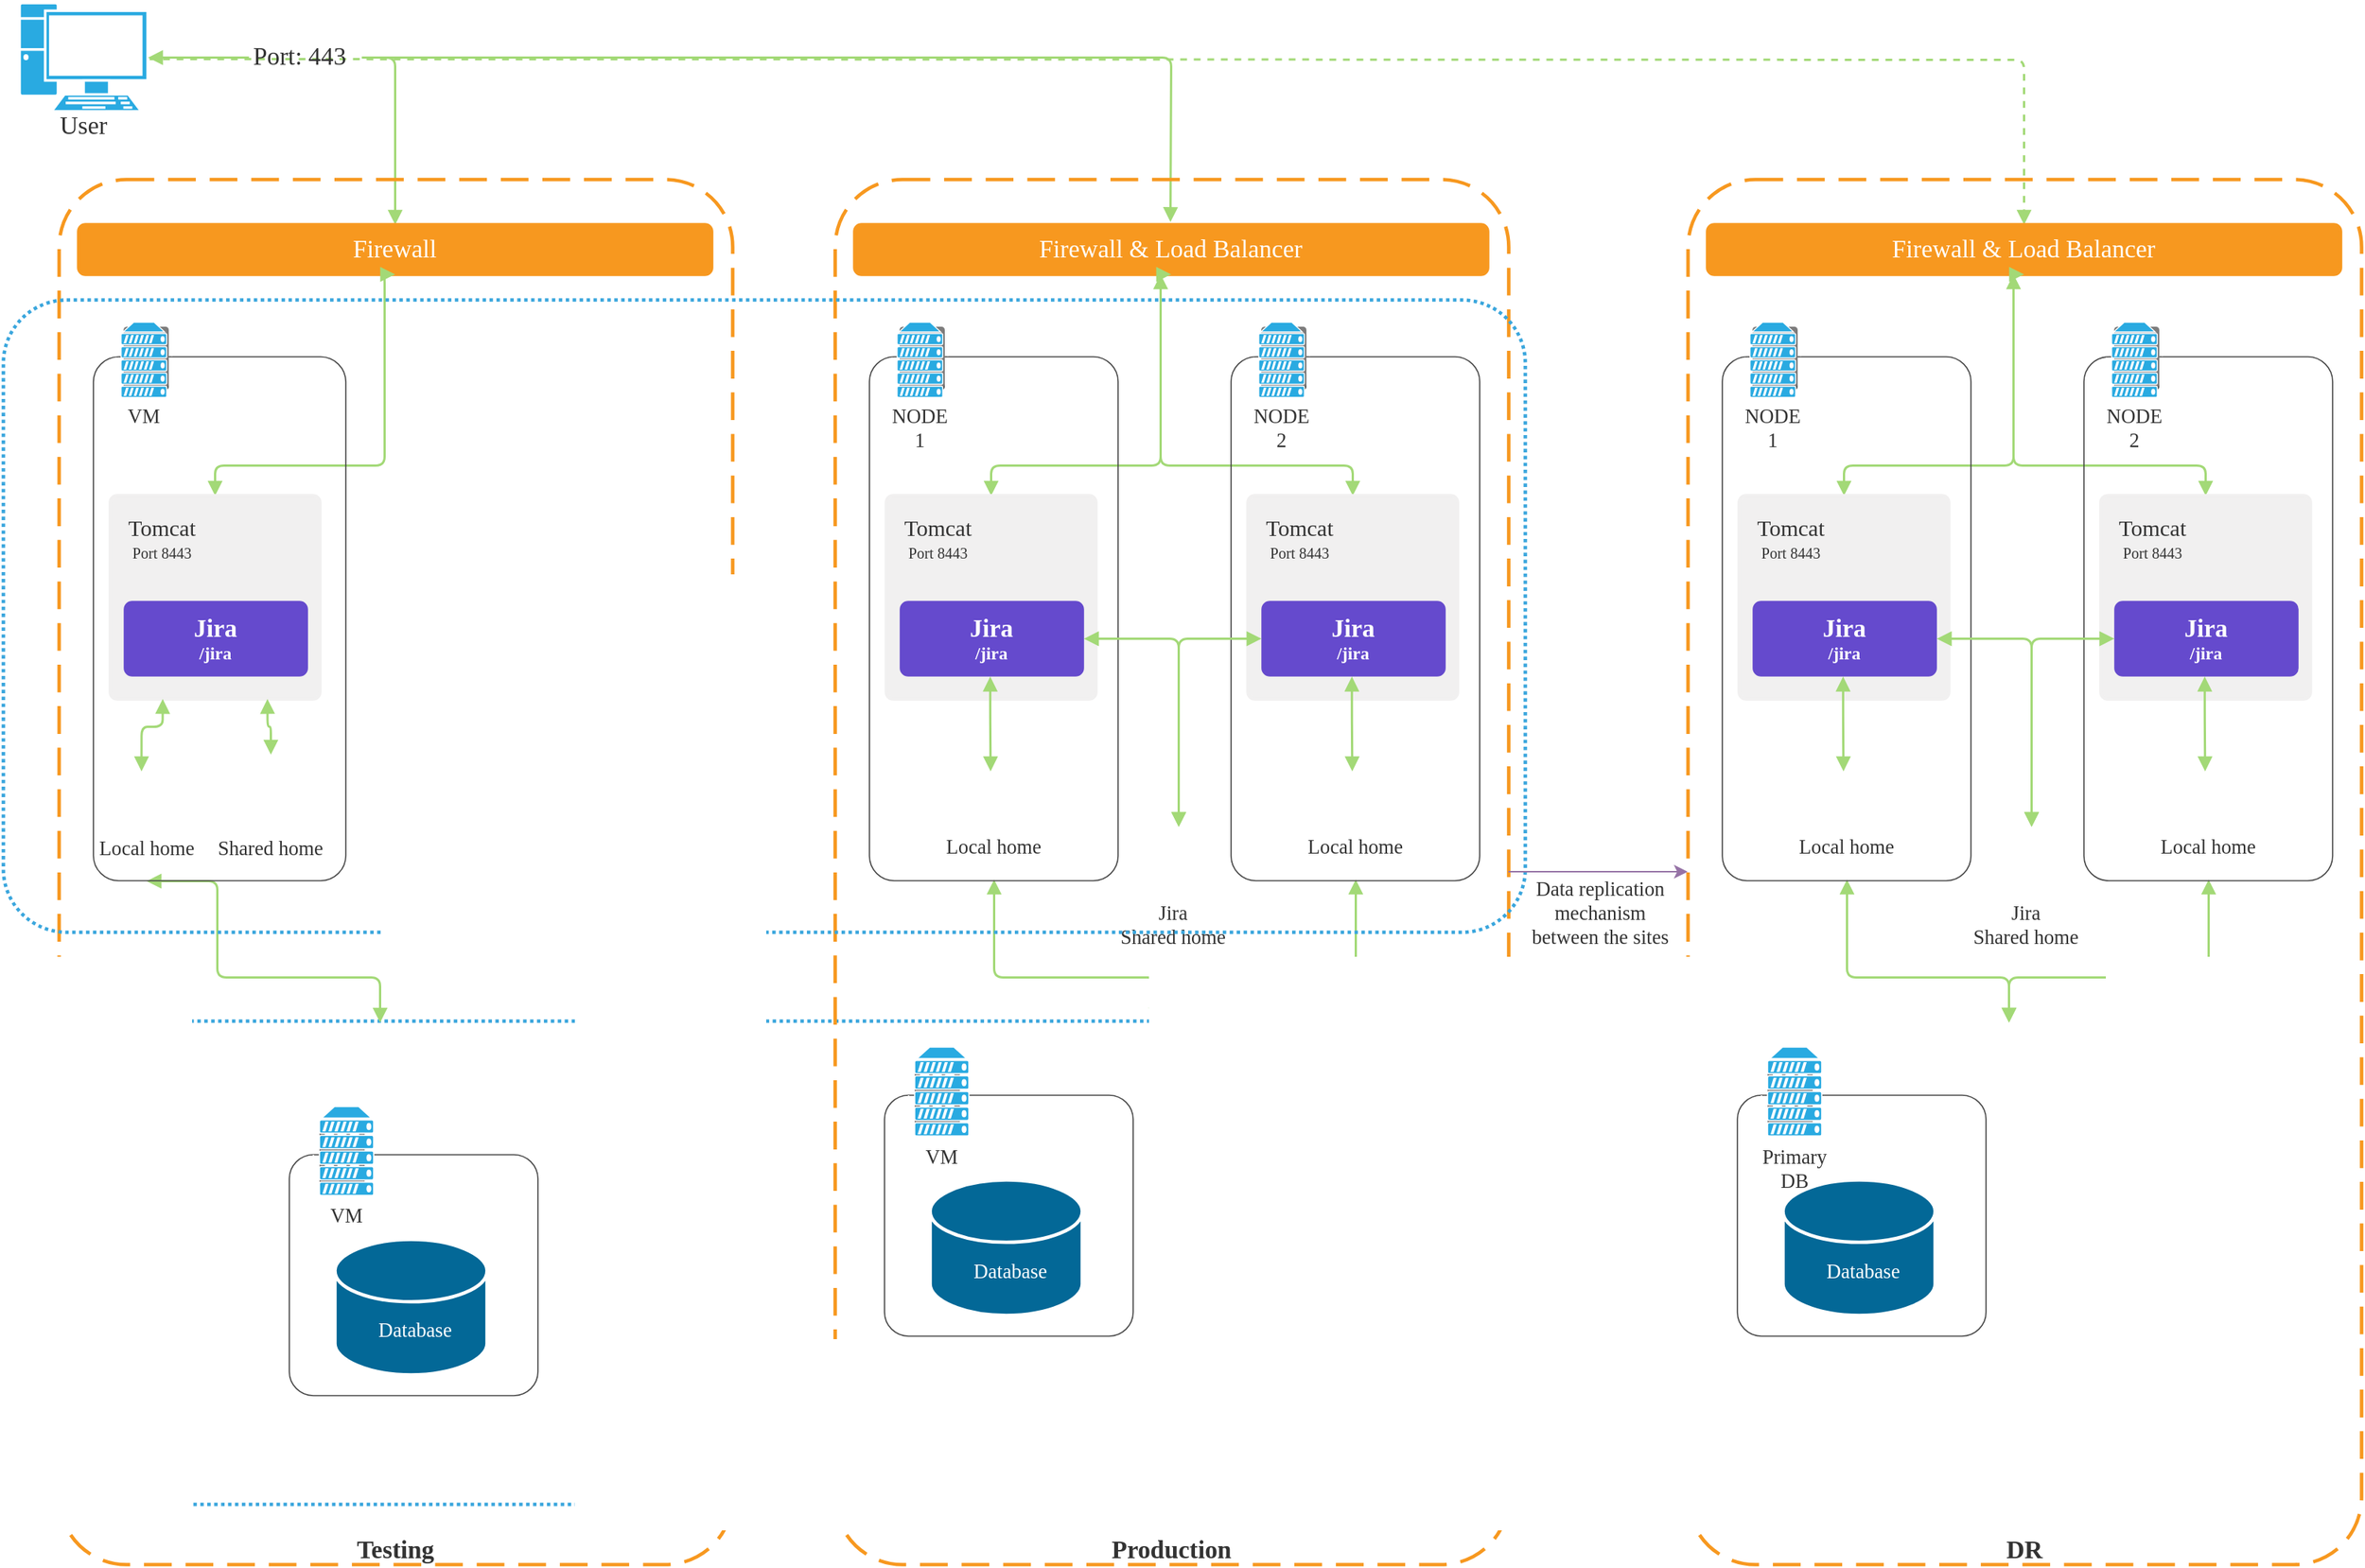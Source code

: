 <mxfile version="22.0.8" type="github">
  <diagram id="rO6JPWR7hEe7uDZ1MwuH" name="Page-1">
    <mxGraphModel dx="1839" dy="517" grid="1" gridSize="10" guides="1" tooltips="1" connect="1" arrows="1" fold="1" page="1" pageScale="1" pageWidth="850" pageHeight="1100" math="0" shadow="0">
      <root>
        <mxCell id="0" />
        <mxCell id="1" parent="0" />
        <UserObject label="" lucidchartObjectId="EUO-7o-d~xrS" id="mtwL6YXixOI6ePfbIfQ7-96">
          <mxCell style="html=1;jettySize=18;whiteSpace=wrap;fontSize=13;strokeColor=#a3d977;strokeOpacity=100;strokeWidth=1.5;rounded=1;arcSize=12;edgeStyle=orthogonalEdgeStyle;startArrow=none;startFill=0;endArrow=block;endFill=1;exitX=1;exitY=0.5;exitPerimeter=0;" parent="1" source="mtwL6YXixOI6ePfbIfQ7-99" target="mtwL6YXixOI6ePfbIfQ7-271" edge="1">
            <mxGeometry width="100" height="100" relative="1" as="geometry">
              <Array as="points" />
              <mxPoint x="252.5" y="170" as="targetPoint" />
            </mxGeometry>
          </mxCell>
        </UserObject>
        <UserObject label="" lucidchartObjectId="rSzzq~TW9.Jp" id="mtwL6YXixOI6ePfbIfQ7-98">
          <mxCell style="html=1;jettySize=18;whiteSpace=wrap;fontSize=13;strokeColor=#a3d977;strokeOpacity=100;strokeWidth=1.5;rounded=1;arcSize=12;edgeStyle=orthogonalEdgeStyle;startArrow=none;startFill=1;endArrow=block;endFill=1;exitX=1;exitY=0.5;exitPerimeter=0;entryX=0.475;entryY=-0.053;entryDx=0;entryDy=0;entryPerimeter=0;" parent="1" source="mtwL6YXixOI6ePfbIfQ7-99" edge="1">
            <mxGeometry width="100" height="100" relative="1" as="geometry">
              <Array as="points" />
              <mxPoint x="554.5" y="168.251" as="targetPoint" />
            </mxGeometry>
          </mxCell>
        </UserObject>
        <UserObject label="Testing" lucidchartObjectId="OixzgVcVcH0r" id="mtwL6YXixOI6ePfbIfQ7-214">
          <mxCell style="html=1;overflow=block;blockSpacing=1;whiteSpace=wrap;rounded=1;arcSize=10;dashed=1;dashPattern=8 4;verticalAlign=bottom;fontSize=16.7;fontFamily=Liberation Serif;fontColor=#333333;fontStyle=1;spacing=0;strokeColor=#F7981F;fillOpacity=0;fillColor=#000000;strokeWidth=2.3;container=0;pointerEvents=0;collapsible=0;recursiveResize=0;" parent="1" vertex="1">
            <mxGeometry x="-183" y="140" width="447" height="920" as="geometry" />
          </mxCell>
        </UserObject>
        <UserObject label="" lucidchartObjectId="XqAzImuv3b6O" id="mtwL6YXixOI6ePfbIfQ7-239">
          <mxCell style="html=1;overflow=block;blockSpacing=1;whiteSpace=wrap;rounded=1;arcSize=10;dashed=1;dashPattern=1 1;verticalAlign=bottom;fontSize=13;spacing=0;strokeColor=#3aa6dd;strokeOpacity=100;fillOpacity=0;fillColor=#000000;strokeWidth=2.3;container=0;pointerEvents=0;collapsible=0;recursiveResize=0;" parent="1" vertex="1">
            <mxGeometry x="-220" y="699" width="1010" height="321" as="geometry" />
          </mxCell>
        </UserObject>
        <UserObject label="Firewall" lucidchartObjectId="L0xzgu9_YL.-" id="mtwL6YXixOI6ePfbIfQ7-271">
          <mxCell style="html=1;overflow=block;blockSpacing=1;whiteSpace=wrap;fontSize=16.7;fontFamily=Liberation Serif;fontColor=#ffffff;spacing=3.8;strokeColor=#f7981f;strokeOpacity=100;fillOpacity=100;rounded=1;absoluteArcSize=1;arcSize=9;fillColor=#f7981f;strokeWidth=2.3;" parent="1" vertex="1">
            <mxGeometry x="-170" y="170" width="420" height="33" as="geometry" />
          </mxCell>
        </UserObject>
        <mxCell id="mtwL6YXixOI6ePfbIfQ7-278" style="edgeStyle=orthogonalEdgeStyle;rounded=1;orthogonalLoop=1;jettySize=auto;html=1;exitX=0.5;exitY=0;exitDx=0;exitDy=0;entryX=0.5;entryY=1;entryDx=0;entryDy=0;endArrow=block;fontSize=13;strokeColor=#a3d977;strokeWidth=1.5;arcSize=12;startArrow=block;startFill=1;endFill=1;" parent="1" source="mtwL6YXixOI6ePfbIfQ7-222" target="mtwL6YXixOI6ePfbIfQ7-271" edge="1">
          <mxGeometry relative="1" as="geometry">
            <Array as="points">
              <mxPoint x="-79" y="330" />
              <mxPoint x="33" y="330" />
            </Array>
          </mxGeometry>
        </mxCell>
        <UserObject label="" lucidchartObjectId="rSzzq~TW9.Jp" id="mtwL6YXixOI6ePfbIfQ7-282">
          <mxCell style="html=1;jettySize=18;whiteSpace=wrap;fontSize=13;strokeColor=#a3d977;strokeOpacity=100;strokeWidth=1.5;rounded=1;arcSize=12;edgeStyle=orthogonalEdgeStyle;startArrow=none;startFill=1;endArrow=block;endFill=1;dashed=1;entryX=0.5;entryY=0;entryDx=0;entryDy=0;" parent="1" target="Ro4LttNKhpuhT89UJrmU-135" edge="1">
            <mxGeometry width="100" height="100" relative="1" as="geometry">
              <Array as="points" />
              <mxPoint x="-132" y="60" as="sourcePoint" />
              <mxPoint x="1932.462" y="168.5" as="targetPoint" />
            </mxGeometry>
          </mxCell>
        </UserObject>
        <mxCell id="mtwL6YXixOI6ePfbIfQ7-276" style="edgeStyle=orthogonalEdgeStyle;rounded=1;orthogonalLoop=1;jettySize=auto;html=1;exitX=0.5;exitY=1;exitDx=0;exitDy=0;endArrow=block;fontSize=13;strokeColor=#a3d977;strokeWidth=1.5;arcSize=12;startArrow=block;startFill=1;endFill=1;" parent="1" source="mtwL6YXixOI6ePfbIfQ7-221" edge="1">
          <mxGeometry relative="1" as="geometry">
            <mxPoint x="30" y="700" as="targetPoint" />
            <Array as="points">
              <mxPoint x="-78" y="670" />
              <mxPoint x="30" y="670" />
            </Array>
          </mxGeometry>
        </mxCell>
        <mxCell id="mtwL6YXixOI6ePfbIfQ7-215" value="" style="rounded=1;arcSize=10;dashed=0;verticalAlign=bottom;whiteSpace=wrap;fontSize=13;spacing=0;strokeColor=#474747;fillOpacity=0;fillColor=#000000;strokeWidth=0.8;container=1;pointerEvents=0;collapsible=0;recursiveResize=0;html=1;" parent="1" vertex="1">
          <mxGeometry x="-160" y="258" width="167.5" height="348" as="geometry" />
        </mxCell>
        <mxCell id="mtwL6YXixOI6ePfbIfQ7-216" value="" style="shape=mxgraph.aws3.corporate_data_center;fillColor=#7D7C7C;" parent="mtwL6YXixOI6ePfbIfQ7-215" vertex="1">
          <mxGeometry x="20" y="-20" width="30" height="42" as="geometry" />
        </mxCell>
        <UserObject label="" lucidchartObjectId="tmxzoiRt5Crb" id="mtwL6YXixOI6ePfbIfQ7-220">
          <mxCell style="html=1;overflow=block;blockSpacing=1;whiteSpace=wrap;shape=image;fontSize=13;spacing=0;strokeColor=none;strokeOpacity=100;strokeWidth=0;image=https://images.lucid.app/images/ddefb70f-c06b-4245-9539-5ff591e5f857/content;imageAspect=0;" parent="mtwL6YXixOI6ePfbIfQ7-215" vertex="1">
            <mxGeometry x="6.5" y="264" width="54" height="54" as="geometry" />
          </mxCell>
        </UserObject>
        <UserObject label="Local home" lucidchartObjectId=".mxzsPhPsSYh" id="mtwL6YXixOI6ePfbIfQ7-221">
          <mxCell style="html=1;overflow=block;blockSpacing=1;whiteSpace=wrap;fontSize=13.3;fontFamily=Liberation Serif;fontColor=#333333;spacing=3.8;strokeOpacity=0;fillOpacity=0;rounded=1;absoluteArcSize=1;arcSize=9;fillColor=#ffffff;strokeWidth=2.3;" parent="mtwL6YXixOI6ePfbIfQ7-215" vertex="1">
            <mxGeometry x="-18.5" y="303" width="107" height="45" as="geometry" />
          </mxCell>
        </UserObject>
        <UserObject label="" lucidchartObjectId="LWxzXaysUABI" id="mtwL6YXixOI6ePfbIfQ7-235">
          <mxCell style="html=1;overflow=block;blockSpacing=1;whiteSpace=wrap;shape=image;fontSize=13;spacing=0;strokeColor=none;strokeOpacity=100;strokeWidth=0;image=https://images.lucid.app/images/ddefb70f-c06b-4245-9539-5ff591e5f857/content;imageAspect=0;" parent="mtwL6YXixOI6ePfbIfQ7-215" vertex="1">
            <mxGeometry x="90.5" y="264" width="54" height="54" as="geometry" />
          </mxCell>
        </UserObject>
        <UserObject label="Shared home" lucidchartObjectId="LWxzEOdDIE~z" id="mtwL6YXixOI6ePfbIfQ7-236">
          <mxCell style="html=1;overflow=block;blockSpacing=1;whiteSpace=wrap;fontSize=13.3;fontFamily=Liberation Serif;fontColor=#333333;spacing=3.8;strokeOpacity=0;fillOpacity=0;rounded=1;absoluteArcSize=1;arcSize=9;fillColor=#ffffff;strokeWidth=2.3;" parent="mtwL6YXixOI6ePfbIfQ7-215" vertex="1">
            <mxGeometry x="64" y="303" width="107" height="45" as="geometry" />
          </mxCell>
        </UserObject>
        <UserObject label="VM" lucidchartObjectId="cVvz02kIeBLM" id="mtwL6YXixOI6ePfbIfQ7-219">
          <mxCell style="html=1;overflow=block;blockSpacing=1;whiteSpace=wrap;shape=mxgraph.networks.virtual_server;fillColor=#29AAE1;strokeColor=#ffffff;labelPosition=center;verticalLabelPosition=bottom;align=center;verticalAlign=top;fontSize=13.3;fontFamily=Liberation Serif;fontColor=#333333;spacing=0;strokeOpacity=100;rounded=1;absoluteArcSize=1;arcSize=9;strokeWidth=2.3;" parent="1" vertex="1">
            <mxGeometry x="-145" y="230" width="37" height="60" as="geometry" />
          </mxCell>
        </UserObject>
        <UserObject label="" lucidchartObjectId="9txz49m~gERj" id="mtwL6YXixOI6ePfbIfQ7-222">
          <mxCell style="html=1;overflow=block;blockSpacing=1;whiteSpace=wrap;fontSize=13;spacing=3.8;strokeColor=#f1f0f0;strokeOpacity=100;fillOpacity=100;rounded=1;absoluteArcSize=1;arcSize=9;fillColor=#f1f0f0;strokeWidth=2.3;" parent="1" vertex="1">
            <mxGeometry x="-149" y="350" width="139" height="135" as="geometry" />
          </mxCell>
        </UserObject>
        <UserObject label="&lt;div style=&quot;display: flex ; justify-content: center ; text-align: center ; align-items: baseline ; font-size: 0 ; line-height: 1.25 ; margin-top: -2px&quot;&gt;&lt;span&gt;&lt;span style=&quot;font-size: 16.7px ; color: #ffffff ; font-weight: bold ; font-family: &amp;#34;liberation&amp;#34; serif&quot;&gt;Jira&lt;br&gt;&lt;/span&gt;&lt;span style=&quot;font-size: 11.7px ; color: #ffffff ; font-weight: bold ; font-family: &amp;#34;liberation&amp;#34; serif&quot;&gt;/jira&lt;/span&gt;&lt;/span&gt;&lt;/div&gt;" lucidchartObjectId="Texz-i~hvWhb" id="mtwL6YXixOI6ePfbIfQ7-223">
          <mxCell style="html=1;overflow=block;blockSpacing=1;whiteSpace=wrap;fontSize=13;fontFamily=Liberation Serif;spacing=9;strokeColor=#654acd;strokeOpacity=100;fillOpacity=100;rounded=1;absoluteArcSize=1;arcSize=9;fillColor=#654acd;strokeWidth=2.3;" parent="1" vertex="1">
            <mxGeometry x="-139" y="421" width="120" height="48" as="geometry" />
          </mxCell>
        </UserObject>
        <UserObject label="&lt;div style=&quot;display: flex; justify-content: center; text-align: center; align-items: baseline; font-size: 0; line-height: 1.25;margin-top: -2px;&quot;&gt;&lt;span&gt;&lt;span style=&quot;font-size:15px;color:#333333;font-family: Liberation Serif;&quot;&gt;Tomcat&lt;/span&gt;&lt;span style=&quot;font-size:16.7px;color:#333333;font-family: Liberation Serif;&quot;&gt;&#xa;&lt;/span&gt;&lt;span style=&quot;font-size:10px;color:#333333;font-family: Liberation Serif;&quot;&gt;Port 8443&lt;/span&gt;&lt;/span&gt;&lt;/div&gt;" lucidchartObjectId="sAxzz0o~UChF" id="mtwL6YXixOI6ePfbIfQ7-224">
          <mxCell style="html=1;overflow=block;blockSpacing=1;whiteSpace=wrap;fontSize=13;fontFamily=Liberation Serif;spacing=3.8;strokeOpacity=0;fillOpacity=0;rounded=1;absoluteArcSize=1;arcSize=9;fillColor=#ffffff;strokeWidth=2.3;" parent="1" vertex="1">
            <mxGeometry x="-145" y="355" width="61" height="48" as="geometry" />
          </mxCell>
        </UserObject>
        <UserObject label="" lucidchartObjectId="0Qxzc1S1IXkb" id="mtwL6YXixOI6ePfbIfQ7-225">
          <mxCell style="html=1;jettySize=18;whiteSpace=wrap;fontSize=13;strokeColor=#a3d977;strokeOpacity=100;strokeWidth=1.5;rounded=1;arcSize=12;edgeStyle=orthogonalEdgeStyle;startArrow=block;startFill=1;endArrow=block;endFill=1;exitX=0.25;exitY=1;entryX=0.466;entryY=0.205;entryPerimeter=0;exitDx=0;exitDy=0;" parent="1" source="mtwL6YXixOI6ePfbIfQ7-222" target="mtwL6YXixOI6ePfbIfQ7-220" edge="1">
            <mxGeometry width="100" height="100" relative="1" as="geometry">
              <Array as="points" />
            </mxGeometry>
          </mxCell>
        </UserObject>
        <UserObject label="" lucidchartObjectId="TXxzntWAl3hC" id="mtwL6YXixOI6ePfbIfQ7-233">
          <mxCell style="html=1;jettySize=18;whiteSpace=wrap;fontSize=13;strokeColor=#a3d977;strokeOpacity=100;strokeWidth=1.5;rounded=1;arcSize=12;edgeStyle=orthogonalEdgeStyle;startArrow=block;startFill=1;endArrow=block;endFill=1;exitX=0.75;exitY=1;entryX=0.5;entryY=0;entryDx=0;entryDy=0;exitDx=0;exitDy=0;" parent="1" source="mtwL6YXixOI6ePfbIfQ7-222" target="mtwL6YXixOI6ePfbIfQ7-235" edge="1">
            <mxGeometry width="100" height="100" relative="1" as="geometry">
              <Array as="points" />
              <mxPoint x="42" y="627.07" as="targetPoint" />
            </mxGeometry>
          </mxCell>
        </UserObject>
        <mxCell id="mtwL6YXixOI6ePfbIfQ7-240" value="" style="rounded=1;arcSize=10;dashed=0;verticalAlign=bottom;whiteSpace=wrap;fontSize=13;spacing=0;strokeColor=#474747;fillOpacity=0;fillColor=#000000;strokeWidth=0.8;container=1;pointerEvents=0;collapsible=0;recursiveResize=0;html=1;" parent="1" vertex="1">
          <mxGeometry x="-30" y="788" width="165" height="160" as="geometry" />
        </mxCell>
        <mxCell id="mtwL6YXixOI6ePfbIfQ7-241" value="" style="shape=mxgraph.aws3.corporate_data_center;fillColor=#7D7C7C;" parent="mtwL6YXixOI6ePfbIfQ7-240" vertex="1">
          <mxGeometry x="20" y="-20" width="30" height="42" as="geometry" />
        </mxCell>
        <UserObject label="VM" lucidchartObjectId="sJxzo7Mjzv_8" id="mtwL6YXixOI6ePfbIfQ7-244">
          <mxCell style="html=1;overflow=block;blockSpacing=1;whiteSpace=wrap;shape=mxgraph.networks.virtual_server;fillColor=#29AAE1;strokeColor=#ffffff;labelPosition=center;verticalLabelPosition=bottom;align=center;verticalAlign=top;fontSize=13.3;fontFamily=Liberation Serif;fontColor=#333333;spacing=0;strokeOpacity=100;rounded=1;absoluteArcSize=1;arcSize=9;strokeWidth=2.3;" parent="1" vertex="1">
            <mxGeometry x="-14" y="750" width="44" height="71" as="geometry" />
          </mxCell>
        </UserObject>
        <mxCell id="mtwL6YXixOI6ePfbIfQ7-245" value="" style="group;dropTarget=0;pointerEvents=0;" parent="1" vertex="1">
          <mxGeometry x="-27" y="844" width="161" height="90" as="geometry" />
        </mxCell>
        <UserObject label="" lucidchartObjectId="GKxz8MO3L.nO" id="mtwL6YXixOI6ePfbIfQ7-246">
          <mxCell style="html=1;overflow=block;blockSpacing=1;whiteSpace=wrap;shape=mxgraph.cisco.storage.relational_database;verticalLabelPosition=bottom;verticalAlign=top;fillColor=#036897;strokeColor=#ffffff;fontSize=13;spacing=0;strokeOpacity=100;rounded=1;absoluteArcSize=1;arcSize=9;strokeWidth=2.3;" parent="mtwL6YXixOI6ePfbIfQ7-245" vertex="1">
            <mxGeometry x="27" width="101" height="90" as="geometry" />
          </mxCell>
        </UserObject>
        <UserObject label="Database" lucidchartObjectId="KMxzaRcfJDbH" id="mtwL6YXixOI6ePfbIfQ7-247">
          <mxCell style="html=1;overflow=block;blockSpacing=1;whiteSpace=wrap;fontSize=13.3;fontFamily=Liberation Serif;fontColor=#ffffff;spacing=3.8;strokeOpacity=0;fillOpacity=0;rounded=1;absoluteArcSize=1;arcSize=9;fillColor=#ffffff;strokeWidth=2.3;" parent="mtwL6YXixOI6ePfbIfQ7-245" vertex="1">
            <mxGeometry y="42" width="161" height="36" as="geometry" />
          </mxCell>
        </UserObject>
        <UserObject label="Production" lucidchartObjectId="OixzgVcVcH0r" id="Ro4LttNKhpuhT89UJrmU-88">
          <mxCell style="html=1;overflow=block;blockSpacing=1;whiteSpace=wrap;rounded=1;arcSize=10;dashed=1;dashPattern=8 4;verticalAlign=bottom;fontSize=16.7;fontFamily=Liberation Serif;fontColor=#333333;fontStyle=1;spacing=0;strokeColor=#F7981F;fillOpacity=0;fillColor=#000000;strokeWidth=2.3;container=0;pointerEvents=0;collapsible=0;recursiveResize=0;" parent="1" vertex="1">
            <mxGeometry x="332" y="140" width="447" height="920" as="geometry" />
          </mxCell>
        </UserObject>
        <UserObject label="Firewall &amp;amp; Load Balancer" lucidchartObjectId="L0xzgu9_YL.-" id="Ro4LttNKhpuhT89UJrmU-90">
          <mxCell style="html=1;overflow=block;blockSpacing=1;whiteSpace=wrap;fontSize=16.7;fontFamily=Liberation Serif;fontColor=#ffffff;spacing=3.8;strokeColor=#f7981f;strokeOpacity=100;fillOpacity=100;rounded=1;absoluteArcSize=1;arcSize=9;fillColor=#f7981f;strokeWidth=2.3;" parent="1" vertex="1">
            <mxGeometry x="345" y="170" width="420" height="33" as="geometry" />
          </mxCell>
        </UserObject>
        <mxCell id="Ro4LttNKhpuhT89UJrmU-91" style="edgeStyle=orthogonalEdgeStyle;rounded=1;orthogonalLoop=1;jettySize=auto;html=1;exitX=0.5;exitY=1;exitDx=0;exitDy=0;endArrow=block;fontSize=13;strokeColor=#a3d977;strokeWidth=1.5;arcSize=12;startArrow=block;startFill=1;endFill=1;" parent="1" source="Ro4LttNKhpuhT89UJrmU-108" edge="1">
          <mxGeometry relative="1" as="geometry">
            <mxPoint x="545" y="700" as="targetPoint" />
            <Array as="points">
              <mxPoint x="677" y="670" />
              <mxPoint x="545" y="670" />
            </Array>
          </mxGeometry>
        </mxCell>
        <mxCell id="Ro4LttNKhpuhT89UJrmU-92" style="edgeStyle=orthogonalEdgeStyle;rounded=1;orthogonalLoop=1;jettySize=auto;html=1;exitX=0.5;exitY=0;exitDx=0;exitDy=0;entryX=0.5;entryY=1;entryDx=0;entryDy=0;endArrow=block;fontSize=13;strokeColor=#a3d977;strokeWidth=1.5;arcSize=12;startArrow=block;startFill=1;endFill=1;" parent="1" source="Ro4LttNKhpuhT89UJrmU-102" target="Ro4LttNKhpuhT89UJrmU-90" edge="1">
          <mxGeometry relative="1" as="geometry">
            <Array as="points">
              <mxPoint x="436" y="330" />
              <mxPoint x="548" y="330" />
            </Array>
          </mxGeometry>
        </mxCell>
        <mxCell id="Ro4LttNKhpuhT89UJrmU-93" style="edgeStyle=orthogonalEdgeStyle;rounded=1;orthogonalLoop=1;jettySize=auto;html=1;exitX=0.5;exitY=0;exitDx=0;exitDy=0;endArrow=block;fontSize=13;strokeColor=#a3d977;strokeWidth=1.5;arcSize=12;startArrow=block;startFill=1;endFill=1;" parent="1" source="Ro4LttNKhpuhT89UJrmU-109" target="Ro4LttNKhpuhT89UJrmU-90" edge="1">
          <mxGeometry relative="1" as="geometry">
            <mxPoint x="545" y="200" as="targetPoint" />
            <Array as="points">
              <mxPoint x="675" y="330" />
              <mxPoint x="548" y="330" />
            </Array>
          </mxGeometry>
        </mxCell>
        <mxCell id="Ro4LttNKhpuhT89UJrmU-94" style="edgeStyle=orthogonalEdgeStyle;rounded=1;orthogonalLoop=1;jettySize=auto;html=1;exitX=0.5;exitY=1;exitDx=0;exitDy=0;endArrow=block;fontSize=13;strokeColor=#a3d977;strokeWidth=1.5;arcSize=12;startArrow=block;startFill=1;endFill=1;" parent="1" source="Ro4LttNKhpuhT89UJrmU-101" edge="1">
          <mxGeometry relative="1" as="geometry">
            <mxPoint x="545" y="700" as="targetPoint" />
            <Array as="points">
              <mxPoint x="437" y="670" />
              <mxPoint x="545" y="670" />
            </Array>
          </mxGeometry>
        </mxCell>
        <mxCell id="Ro4LttNKhpuhT89UJrmU-95" value="" style="rounded=1;arcSize=10;dashed=0;verticalAlign=bottom;whiteSpace=wrap;fontSize=13;spacing=0;strokeColor=#474747;fillOpacity=0;fillColor=#000000;strokeWidth=0.8;container=1;pointerEvents=0;collapsible=0;recursiveResize=0;html=1;" parent="1" vertex="1">
          <mxGeometry x="355" y="258" width="165" height="348" as="geometry" />
        </mxCell>
        <mxCell id="Ro4LttNKhpuhT89UJrmU-96" value="" style="shape=mxgraph.aws3.corporate_data_center;fillColor=#7D7C7C;" parent="Ro4LttNKhpuhT89UJrmU-95" vertex="1">
          <mxGeometry x="20" y="-20" width="30" height="42" as="geometry" />
        </mxCell>
        <mxCell id="Ro4LttNKhpuhT89UJrmU-97" value="" style="rounded=1;arcSize=10;dashed=0;verticalAlign=bottom;whiteSpace=wrap;fontSize=13;spacing=0;strokeColor=#474747;fillOpacity=0;fillColor=#000000;strokeWidth=0.8;container=1;pointerEvents=0;collapsible=0;recursiveResize=0;html=1;" parent="1" vertex="1">
          <mxGeometry x="595" y="258" width="165" height="348" as="geometry" />
        </mxCell>
        <mxCell id="Ro4LttNKhpuhT89UJrmU-98" value="" style="shape=mxgraph.aws3.corporate_data_center;fillColor=#7D7C7C;" parent="Ro4LttNKhpuhT89UJrmU-97" vertex="1">
          <mxGeometry x="20" y="-20" width="30" height="42" as="geometry" />
        </mxCell>
        <UserObject label="NODE 1" lucidchartObjectId="cVvz02kIeBLM" id="Ro4LttNKhpuhT89UJrmU-99">
          <mxCell style="html=1;overflow=block;blockSpacing=1;whiteSpace=wrap;shape=mxgraph.networks.virtual_server;fillColor=#29AAE1;strokeColor=#ffffff;labelPosition=center;verticalLabelPosition=bottom;align=center;verticalAlign=top;fontSize=13.3;fontFamily=Liberation Serif;fontColor=#333333;spacing=0;strokeOpacity=100;rounded=1;absoluteArcSize=1;arcSize=9;strokeWidth=2.3;" parent="1" vertex="1">
            <mxGeometry x="370" y="230" width="37" height="60" as="geometry" />
          </mxCell>
        </UserObject>
        <UserObject label="" lucidchartObjectId="tmxzoiRt5Crb" id="Ro4LttNKhpuhT89UJrmU-100">
          <mxCell style="html=1;overflow=block;blockSpacing=1;whiteSpace=wrap;shape=image;fontSize=13;spacing=0;strokeColor=none;strokeOpacity=100;strokeWidth=0;image=https://images.lucid.app/images/ddefb70f-c06b-4245-9539-5ff591e5f857/content;imageAspect=0;" parent="1" vertex="1">
            <mxGeometry x="410" y="522" width="54" height="54" as="geometry" />
          </mxCell>
        </UserObject>
        <UserObject label="Local home" lucidchartObjectId=".mxzsPhPsSYh" id="Ro4LttNKhpuhT89UJrmU-101">
          <mxCell style="html=1;overflow=block;blockSpacing=1;whiteSpace=wrap;fontSize=13.3;fontFamily=Liberation Serif;fontColor=#333333;spacing=3.8;strokeOpacity=0;fillOpacity=0;rounded=1;absoluteArcSize=1;arcSize=9;fillColor=#ffffff;strokeWidth=2.3;" parent="1" vertex="1">
            <mxGeometry x="384" y="560" width="107" height="45" as="geometry" />
          </mxCell>
        </UserObject>
        <UserObject label="" lucidchartObjectId="9txz49m~gERj" id="Ro4LttNKhpuhT89UJrmU-102">
          <mxCell style="html=1;overflow=block;blockSpacing=1;whiteSpace=wrap;fontSize=13;spacing=3.8;strokeColor=#f1f0f0;strokeOpacity=100;fillOpacity=100;rounded=1;absoluteArcSize=1;arcSize=9;fillColor=#f1f0f0;strokeWidth=2.3;" parent="1" vertex="1">
            <mxGeometry x="366" y="350" width="139" height="135" as="geometry" />
          </mxCell>
        </UserObject>
        <UserObject label="&lt;div style=&quot;display: flex ; justify-content: center ; text-align: center ; align-items: baseline ; font-size: 0 ; line-height: 1.25 ; margin-top: -2px&quot;&gt;&lt;span&gt;&lt;span style=&quot;font-size: 16.7px ; color: #ffffff ; font-weight: bold ; font-family: &amp;#34;liberation&amp;#34; serif&quot;&gt;Jira&lt;br&gt;&lt;/span&gt;&lt;span style=&quot;font-size: 11.7px ; color: #ffffff ; font-weight: bold ; font-family: &amp;#34;liberation&amp;#34; serif&quot;&gt;/jira&lt;/span&gt;&lt;/span&gt;&lt;/div&gt;" lucidchartObjectId="Texz-i~hvWhb" id="Ro4LttNKhpuhT89UJrmU-103">
          <mxCell style="html=1;overflow=block;blockSpacing=1;whiteSpace=wrap;fontSize=13;fontFamily=Liberation Serif;spacing=9;strokeColor=#654acd;strokeOpacity=100;fillOpacity=100;rounded=1;absoluteArcSize=1;arcSize=9;fillColor=#654acd;strokeWidth=2.3;" parent="1" vertex="1">
            <mxGeometry x="376" y="421" width="120" height="48" as="geometry" />
          </mxCell>
        </UserObject>
        <UserObject label="&lt;div style=&quot;display: flex; justify-content: center; text-align: center; align-items: baseline; font-size: 0; line-height: 1.25;margin-top: -2px;&quot;&gt;&lt;span&gt;&lt;span style=&quot;font-size:15px;color:#333333;font-family: Liberation Serif;&quot;&gt;Tomcat&lt;/span&gt;&lt;span style=&quot;font-size:16.7px;color:#333333;font-family: Liberation Serif;&quot;&gt;&#xa;&lt;/span&gt;&lt;span style=&quot;font-size:10px;color:#333333;font-family: Liberation Serif;&quot;&gt;Port 8443&lt;/span&gt;&lt;/span&gt;&lt;/div&gt;" lucidchartObjectId="sAxzz0o~UChF" id="Ro4LttNKhpuhT89UJrmU-104">
          <mxCell style="html=1;overflow=block;blockSpacing=1;whiteSpace=wrap;fontSize=13;fontFamily=Liberation Serif;spacing=3.8;strokeOpacity=0;fillOpacity=0;rounded=1;absoluteArcSize=1;arcSize=9;fillColor=#ffffff;strokeWidth=2.3;" parent="1" vertex="1">
            <mxGeometry x="370" y="355" width="61" height="48" as="geometry" />
          </mxCell>
        </UserObject>
        <UserObject label="" lucidchartObjectId="0Qxzc1S1IXkb" id="Ro4LttNKhpuhT89UJrmU-105">
          <mxCell style="html=1;jettySize=18;whiteSpace=wrap;fontSize=13;strokeColor=#a3d977;strokeOpacity=100;strokeWidth=1.5;rounded=1;arcSize=12;edgeStyle=orthogonalEdgeStyle;startArrow=block;startFill=1;endArrow=block;endFill=1;exitX=0.491;exitY=1.024;exitPerimeter=0;entryX=0.466;entryY=0.205;entryPerimeter=0;" parent="1" source="Ro4LttNKhpuhT89UJrmU-103" target="Ro4LttNKhpuhT89UJrmU-100" edge="1">
            <mxGeometry width="100" height="100" relative="1" as="geometry">
              <Array as="points" />
            </mxGeometry>
          </mxCell>
        </UserObject>
        <UserObject label="NODE 2" lucidchartObjectId="KSxz69lXQToi" id="Ro4LttNKhpuhT89UJrmU-106">
          <mxCell style="html=1;overflow=block;blockSpacing=1;whiteSpace=wrap;shape=mxgraph.networks.virtual_server;fillColor=#29AAE1;strokeColor=#ffffff;labelPosition=center;verticalLabelPosition=bottom;align=center;verticalAlign=top;fontSize=13.3;fontFamily=Liberation Serif;fontColor=#333333;spacing=0;strokeOpacity=100;rounded=1;absoluteArcSize=1;arcSize=9;strokeWidth=2.3;" parent="1" vertex="1">
            <mxGeometry x="610" y="230" width="37" height="60" as="geometry" />
          </mxCell>
        </UserObject>
        <UserObject label="" lucidchartObjectId="KSxzhizs-sJg" id="Ro4LttNKhpuhT89UJrmU-107">
          <mxCell style="html=1;overflow=block;blockSpacing=1;whiteSpace=wrap;shape=image;fontSize=13;spacing=0;strokeColor=none;strokeOpacity=100;strokeWidth=0;image=https://images.lucid.app/images/ddefb70f-c06b-4245-9539-5ff591e5f857/content;imageAspect=0;" parent="1" vertex="1">
            <mxGeometry x="650" y="522" width="54" height="54" as="geometry" />
          </mxCell>
        </UserObject>
        <UserObject label="Local home" lucidchartObjectId="KSxzh6gwqMxw" id="Ro4LttNKhpuhT89UJrmU-108">
          <mxCell style="html=1;overflow=block;blockSpacing=1;whiteSpace=wrap;fontSize=13.3;fontFamily=Liberation Serif;fontColor=#333333;spacing=3.8;strokeOpacity=0;fillOpacity=0;rounded=1;absoluteArcSize=1;arcSize=9;fillColor=#ffffff;strokeWidth=2.3;" parent="1" vertex="1">
            <mxGeometry x="624" y="560" width="107" height="45" as="geometry" />
          </mxCell>
        </UserObject>
        <UserObject label="" lucidchartObjectId="KSxzZg-ApF0p" id="Ro4LttNKhpuhT89UJrmU-109">
          <mxCell style="html=1;overflow=block;blockSpacing=1;whiteSpace=wrap;fontSize=13;spacing=3.8;strokeColor=#f1f0f0;strokeOpacity=100;fillOpacity=100;rounded=1;absoluteArcSize=1;arcSize=9;fillColor=#f1f0f0;strokeWidth=2.3;" parent="1" vertex="1">
            <mxGeometry x="606" y="350" width="139" height="135" as="geometry" />
          </mxCell>
        </UserObject>
        <UserObject label="&lt;div style=&quot;display: flex ; justify-content: center ; text-align: center ; align-items: baseline ; font-size: 0 ; line-height: 1.25 ; margin-top: -2px&quot;&gt;&lt;span&gt;&lt;span style=&quot;font-size: 16.7px ; color: #ffffff ; font-weight: bold ; font-family: &amp;#34;liberation&amp;#34; serif&quot;&gt;Jira&lt;br&gt;&lt;/span&gt;&lt;span style=&quot;font-size: 11.7px ; color: #ffffff ; font-weight: bold ; font-family: &amp;#34;liberation&amp;#34; serif&quot;&gt;/jira&lt;/span&gt;&lt;/span&gt;&lt;/div&gt;" lucidchartObjectId="KSxz1oPT.6z7" id="Ro4LttNKhpuhT89UJrmU-110">
          <mxCell style="html=1;overflow=block;blockSpacing=1;whiteSpace=wrap;fontSize=13;fontFamily=Liberation Serif;spacing=9;strokeColor=#654acd;strokeOpacity=100;fillOpacity=100;rounded=1;absoluteArcSize=1;arcSize=9;fillColor=#654acd;strokeWidth=2.3;" parent="1" vertex="1">
            <mxGeometry x="616" y="421" width="120" height="48" as="geometry" />
          </mxCell>
        </UserObject>
        <UserObject label="&lt;div style=&quot;display: flex; justify-content: center; text-align: center; align-items: baseline; font-size: 0; line-height: 1.25;margin-top: -2px;&quot;&gt;&lt;span&gt;&lt;span style=&quot;font-size:15px;color:#333333;font-family: Liberation Serif;&quot;&gt;Tomcat&lt;/span&gt;&lt;span style=&quot;font-size:16.7px;color:#333333;font-family: Liberation Serif;&quot;&gt;&#xa;&lt;/span&gt;&lt;span style=&quot;font-size:10px;color:#333333;font-family: Liberation Serif;&quot;&gt;Port 8443&lt;/span&gt;&lt;/span&gt;&lt;/div&gt;" lucidchartObjectId="KSxzjbeZcGPi" id="Ro4LttNKhpuhT89UJrmU-111">
          <mxCell style="html=1;overflow=block;blockSpacing=1;whiteSpace=wrap;fontSize=13;fontFamily=Liberation Serif;spacing=3.8;strokeOpacity=0;fillOpacity=0;rounded=1;absoluteArcSize=1;arcSize=9;fillColor=#ffffff;strokeWidth=2.3;" parent="1" vertex="1">
            <mxGeometry x="610" y="355" width="61" height="48" as="geometry" />
          </mxCell>
        </UserObject>
        <UserObject label="" lucidchartObjectId="KSxzJYQE9bq7" id="Ro4LttNKhpuhT89UJrmU-112">
          <mxCell style="html=1;jettySize=18;whiteSpace=wrap;fontSize=13;strokeColor=#a3d977;strokeOpacity=100;strokeWidth=1.5;rounded=1;arcSize=12;edgeStyle=orthogonalEdgeStyle;startArrow=block;startFill=1;endArrow=block;endFill=1;exitX=0.491;exitY=1.024;exitPerimeter=0;entryX=0.466;entryY=0.205;entryPerimeter=0;" parent="1" source="Ro4LttNKhpuhT89UJrmU-110" target="Ro4LttNKhpuhT89UJrmU-107" edge="1">
            <mxGeometry width="100" height="100" relative="1" as="geometry">
              <Array as="points" />
            </mxGeometry>
          </mxCell>
        </UserObject>
        <UserObject label="" lucidchartObjectId="TXxzntWAl3hC" id="Ro4LttNKhpuhT89UJrmU-113">
          <mxCell style="html=1;jettySize=18;whiteSpace=wrap;fontSize=13;strokeColor=#a3d977;strokeOpacity=100;strokeWidth=1.5;rounded=1;arcSize=12;edgeStyle=orthogonalEdgeStyle;startArrow=block;startFill=1;endArrow=block;endFill=1;exitX=1.009;exitY=0.5;exitPerimeter=0;entryX=0.5;entryY=0;entryDx=0;entryDy=0;" parent="1" source="Ro4LttNKhpuhT89UJrmU-103" target="Ro4LttNKhpuhT89UJrmU-115" edge="1">
            <mxGeometry width="100" height="100" relative="1" as="geometry">
              <Array as="points" />
              <mxPoint x="557" y="627.07" as="targetPoint" />
            </mxGeometry>
          </mxCell>
        </UserObject>
        <UserObject label="" lucidchartObjectId="4XxzX-TDY145" id="Ro4LttNKhpuhT89UJrmU-114">
          <mxCell style="html=1;jettySize=18;whiteSpace=wrap;fontSize=13;strokeColor=#a3d977;strokeOpacity=100;strokeWidth=1.5;rounded=1;arcSize=12;edgeStyle=orthogonalEdgeStyle;startArrow=block;startFill=1;endArrow=block;endFill=1;exitX=-0.009;exitY=0.5;exitPerimeter=0;entryX=0.5;entryY=0;entryDx=0;entryDy=0;" parent="1" source="Ro4LttNKhpuhT89UJrmU-110" target="Ro4LttNKhpuhT89UJrmU-115" edge="1">
            <mxGeometry width="100" height="100" relative="1" as="geometry">
              <Array as="points" />
              <mxPoint x="562" y="610" as="targetPoint" />
            </mxGeometry>
          </mxCell>
        </UserObject>
        <UserObject label="" lucidchartObjectId="LWxzXaysUABI" id="Ro4LttNKhpuhT89UJrmU-115">
          <mxCell style="html=1;overflow=block;blockSpacing=1;whiteSpace=wrap;shape=image;fontSize=13;spacing=0;strokeColor=none;strokeOpacity=100;strokeWidth=0;image=https://images.lucid.app/images/ddefb70f-c06b-4245-9539-5ff591e5f857/content;imageAspect=0;" parent="1" vertex="1">
            <mxGeometry x="533" y="570" width="54" height="54" as="geometry" />
          </mxCell>
        </UserObject>
        <UserObject label="Jira&lt;br&gt;Shared home" lucidchartObjectId="LWxzEOdDIE~z" id="Ro4LttNKhpuhT89UJrmU-116">
          <mxCell style="html=1;overflow=block;blockSpacing=1;whiteSpace=wrap;fontSize=13.3;fontFamily=Liberation Serif;fontColor=#333333;spacing=3.8;strokeOpacity=0;fillOpacity=0;rounded=1;absoluteArcSize=1;arcSize=9;fillColor=#ffffff;strokeWidth=2.3;" parent="1" vertex="1">
            <mxGeometry x="503" y="612" width="107" height="45" as="geometry" />
          </mxCell>
        </UserObject>
        <mxCell id="Ro4LttNKhpuhT89UJrmU-117" value="" style="rounded=1;arcSize=10;dashed=0;verticalAlign=bottom;whiteSpace=wrap;fontSize=13;spacing=0;strokeColor=#474747;fillOpacity=0;fillColor=#000000;strokeWidth=0.8;container=1;pointerEvents=0;collapsible=0;recursiveResize=0;html=1;" parent="1" vertex="1">
          <mxGeometry x="365" y="748.5" width="165" height="160" as="geometry" />
        </mxCell>
        <mxCell id="Ro4LttNKhpuhT89UJrmU-118" value="" style="shape=mxgraph.aws3.corporate_data_center;fillColor=#7D7C7C;" parent="Ro4LttNKhpuhT89UJrmU-117" vertex="1">
          <mxGeometry x="20" y="-20" width="30" height="42" as="geometry" />
        </mxCell>
        <UserObject label="VM" lucidchartObjectId="sJxzo7Mjzv_8" id="Ro4LttNKhpuhT89UJrmU-121">
          <mxCell style="html=1;overflow=block;blockSpacing=1;whiteSpace=wrap;shape=mxgraph.networks.virtual_server;fillColor=#29AAE1;strokeColor=#ffffff;labelPosition=center;verticalLabelPosition=bottom;align=center;verticalAlign=top;fontSize=13.3;fontFamily=Liberation Serif;fontColor=#333333;spacing=0;strokeOpacity=100;rounded=1;absoluteArcSize=1;arcSize=9;strokeWidth=2.3;" parent="1" vertex="1">
            <mxGeometry x="381" y="710.5" width="44" height="71" as="geometry" />
          </mxCell>
        </UserObject>
        <mxCell id="Ro4LttNKhpuhT89UJrmU-122" value="" style="group;dropTarget=0;pointerEvents=0;" parent="1" vertex="1">
          <mxGeometry x="368" y="804.5" width="161" height="90" as="geometry" />
        </mxCell>
        <UserObject label="" lucidchartObjectId="GKxz8MO3L.nO" id="Ro4LttNKhpuhT89UJrmU-123">
          <mxCell style="html=1;overflow=block;blockSpacing=1;whiteSpace=wrap;shape=mxgraph.cisco.storage.relational_database;verticalLabelPosition=bottom;verticalAlign=top;fillColor=#036897;strokeColor=#ffffff;fontSize=13;spacing=0;strokeOpacity=100;rounded=1;absoluteArcSize=1;arcSize=9;strokeWidth=2.3;" parent="Ro4LttNKhpuhT89UJrmU-122" vertex="1">
            <mxGeometry x="27" width="101" height="90" as="geometry" />
          </mxCell>
        </UserObject>
        <UserObject label="Database" lucidchartObjectId="KMxzaRcfJDbH" id="Ro4LttNKhpuhT89UJrmU-124">
          <mxCell style="html=1;overflow=block;blockSpacing=1;whiteSpace=wrap;fontSize=13.3;fontFamily=Liberation Serif;fontColor=#ffffff;spacing=3.8;strokeOpacity=0;fillOpacity=0;rounded=1;absoluteArcSize=1;arcSize=9;fillColor=#ffffff;strokeWidth=2.3;" parent="Ro4LttNKhpuhT89UJrmU-122" vertex="1">
            <mxGeometry y="42" width="161" height="36" as="geometry" />
          </mxCell>
        </UserObject>
        <UserObject label="DR" lucidchartObjectId="OixzgVcVcH0r" id="Ro4LttNKhpuhT89UJrmU-133">
          <mxCell style="html=1;overflow=block;blockSpacing=1;whiteSpace=wrap;rounded=1;arcSize=10;dashed=1;dashPattern=8 4;verticalAlign=bottom;fontSize=16.7;fontFamily=Liberation Serif;fontColor=#333333;fontStyle=1;spacing=0;strokeColor=#F7981F;fillOpacity=0;fillColor=#000000;strokeWidth=2.3;container=0;pointerEvents=0;collapsible=0;recursiveResize=0;" parent="1" vertex="1">
            <mxGeometry x="898" y="140" width="447" height="920" as="geometry" />
          </mxCell>
        </UserObject>
        <UserObject label="" lucidchartObjectId="XqAzImuv3b6O" id="Ro4LttNKhpuhT89UJrmU-134">
          <mxCell style="html=1;overflow=block;blockSpacing=1;whiteSpace=wrap;rounded=1;arcSize=10;dashed=1;dashPattern=1 1;verticalAlign=bottom;fontSize=13;spacing=0;strokeColor=#3aa6dd;strokeOpacity=100;fillOpacity=0;fillColor=#000000;strokeWidth=2.3;container=0;pointerEvents=0;collapsible=0;recursiveResize=0;" parent="1" vertex="1">
            <mxGeometry x="-220" y="220" width="1010" height="420" as="geometry" />
          </mxCell>
        </UserObject>
        <UserObject label="Firewall &amp;amp; Load Balancer" lucidchartObjectId="L0xzgu9_YL.-" id="Ro4LttNKhpuhT89UJrmU-135">
          <mxCell style="html=1;overflow=block;blockSpacing=1;whiteSpace=wrap;fontSize=16.7;fontFamily=Liberation Serif;fontColor=#ffffff;spacing=3.8;strokeColor=#f7981f;strokeOpacity=100;fillOpacity=100;rounded=1;absoluteArcSize=1;arcSize=9;fillColor=#f7981f;strokeWidth=2.3;" parent="1" vertex="1">
            <mxGeometry x="911" y="170" width="420" height="33" as="geometry" />
          </mxCell>
        </UserObject>
        <mxCell id="Ro4LttNKhpuhT89UJrmU-136" style="edgeStyle=orthogonalEdgeStyle;rounded=1;orthogonalLoop=1;jettySize=auto;html=1;exitX=0.5;exitY=1;exitDx=0;exitDy=0;endArrow=block;fontSize=13;strokeColor=#a3d977;strokeWidth=1.5;arcSize=12;startArrow=block;startFill=1;endFill=1;" parent="1" source="Ro4LttNKhpuhT89UJrmU-153" edge="1">
          <mxGeometry relative="1" as="geometry">
            <mxPoint x="1111" y="700" as="targetPoint" />
            <Array as="points">
              <mxPoint x="1243" y="670" />
              <mxPoint x="1111" y="670" />
            </Array>
          </mxGeometry>
        </mxCell>
        <mxCell id="Ro4LttNKhpuhT89UJrmU-137" style="edgeStyle=orthogonalEdgeStyle;rounded=1;orthogonalLoop=1;jettySize=auto;html=1;exitX=0.5;exitY=0;exitDx=0;exitDy=0;entryX=0.5;entryY=1;entryDx=0;entryDy=0;endArrow=block;fontSize=13;strokeColor=#a3d977;strokeWidth=1.5;arcSize=12;startArrow=block;startFill=1;endFill=1;" parent="1" source="Ro4LttNKhpuhT89UJrmU-147" target="Ro4LttNKhpuhT89UJrmU-135" edge="1">
          <mxGeometry relative="1" as="geometry">
            <Array as="points">
              <mxPoint x="1002" y="330" />
              <mxPoint x="1114" y="330" />
            </Array>
          </mxGeometry>
        </mxCell>
        <mxCell id="Ro4LttNKhpuhT89UJrmU-138" style="edgeStyle=orthogonalEdgeStyle;rounded=1;orthogonalLoop=1;jettySize=auto;html=1;exitX=0.5;exitY=0;exitDx=0;exitDy=0;endArrow=block;fontSize=13;strokeColor=#a3d977;strokeWidth=1.5;arcSize=12;startArrow=block;startFill=1;endFill=1;" parent="1" source="Ro4LttNKhpuhT89UJrmU-154" target="Ro4LttNKhpuhT89UJrmU-135" edge="1">
          <mxGeometry relative="1" as="geometry">
            <mxPoint x="1111" y="200" as="targetPoint" />
            <Array as="points">
              <mxPoint x="1241" y="330" />
              <mxPoint x="1114" y="330" />
            </Array>
          </mxGeometry>
        </mxCell>
        <mxCell id="Ro4LttNKhpuhT89UJrmU-139" style="edgeStyle=orthogonalEdgeStyle;rounded=1;orthogonalLoop=1;jettySize=auto;html=1;exitX=0.5;exitY=1;exitDx=0;exitDy=0;endArrow=block;fontSize=13;strokeColor=#a3d977;strokeWidth=1.5;arcSize=12;startArrow=block;startFill=1;endFill=1;" parent="1" source="Ro4LttNKhpuhT89UJrmU-146" edge="1">
          <mxGeometry relative="1" as="geometry">
            <mxPoint x="1111" y="700" as="targetPoint" />
            <Array as="points">
              <mxPoint x="1003" y="670" />
              <mxPoint x="1111" y="670" />
            </Array>
          </mxGeometry>
        </mxCell>
        <mxCell id="Ro4LttNKhpuhT89UJrmU-140" value="" style="rounded=1;arcSize=10;dashed=0;verticalAlign=bottom;whiteSpace=wrap;fontSize=13;spacing=0;strokeColor=#474747;fillOpacity=0;fillColor=#000000;strokeWidth=0.8;container=1;pointerEvents=0;collapsible=0;recursiveResize=0;html=1;" parent="1" vertex="1">
          <mxGeometry x="921" y="258" width="165" height="348" as="geometry" />
        </mxCell>
        <mxCell id="Ro4LttNKhpuhT89UJrmU-141" value="" style="shape=mxgraph.aws3.corporate_data_center;fillColor=#7D7C7C;" parent="Ro4LttNKhpuhT89UJrmU-140" vertex="1">
          <mxGeometry x="20" y="-20" width="30" height="42" as="geometry" />
        </mxCell>
        <mxCell id="Ro4LttNKhpuhT89UJrmU-142" value="" style="rounded=1;arcSize=10;dashed=0;verticalAlign=bottom;whiteSpace=wrap;fontSize=13;spacing=0;strokeColor=#474747;fillOpacity=0;fillColor=#000000;strokeWidth=0.8;container=1;pointerEvents=0;collapsible=0;recursiveResize=0;html=1;" parent="1" vertex="1">
          <mxGeometry x="1161" y="258" width="165" height="348" as="geometry" />
        </mxCell>
        <mxCell id="Ro4LttNKhpuhT89UJrmU-143" value="" style="shape=mxgraph.aws3.corporate_data_center;fillColor=#7D7C7C;" parent="Ro4LttNKhpuhT89UJrmU-142" vertex="1">
          <mxGeometry x="20" y="-20" width="30" height="42" as="geometry" />
        </mxCell>
        <UserObject label="NODE 1" lucidchartObjectId="cVvz02kIeBLM" id="Ro4LttNKhpuhT89UJrmU-144">
          <mxCell style="html=1;overflow=block;blockSpacing=1;whiteSpace=wrap;shape=mxgraph.networks.virtual_server;fillColor=#29AAE1;strokeColor=#ffffff;labelPosition=center;verticalLabelPosition=bottom;align=center;verticalAlign=top;fontSize=13.3;fontFamily=Liberation Serif;fontColor=#333333;spacing=0;strokeOpacity=100;rounded=1;absoluteArcSize=1;arcSize=9;strokeWidth=2.3;" parent="1" vertex="1">
            <mxGeometry x="936" y="230" width="37" height="60" as="geometry" />
          </mxCell>
        </UserObject>
        <UserObject label="" lucidchartObjectId="tmxzoiRt5Crb" id="Ro4LttNKhpuhT89UJrmU-145">
          <mxCell style="html=1;overflow=block;blockSpacing=1;whiteSpace=wrap;shape=image;fontSize=13;spacing=0;strokeColor=none;strokeOpacity=100;strokeWidth=0;image=https://images.lucid.app/images/ddefb70f-c06b-4245-9539-5ff591e5f857/content;imageAspect=0;" parent="1" vertex="1">
            <mxGeometry x="976" y="522" width="54" height="54" as="geometry" />
          </mxCell>
        </UserObject>
        <UserObject label="Local home" lucidchartObjectId=".mxzsPhPsSYh" id="Ro4LttNKhpuhT89UJrmU-146">
          <mxCell style="html=1;overflow=block;blockSpacing=1;whiteSpace=wrap;fontSize=13.3;fontFamily=Liberation Serif;fontColor=#333333;spacing=3.8;strokeOpacity=0;fillOpacity=0;rounded=1;absoluteArcSize=1;arcSize=9;fillColor=#ffffff;strokeWidth=2.3;" parent="1" vertex="1">
            <mxGeometry x="950" y="560" width="107" height="45" as="geometry" />
          </mxCell>
        </UserObject>
        <UserObject label="" lucidchartObjectId="9txz49m~gERj" id="Ro4LttNKhpuhT89UJrmU-147">
          <mxCell style="html=1;overflow=block;blockSpacing=1;whiteSpace=wrap;fontSize=13;spacing=3.8;strokeColor=#f1f0f0;strokeOpacity=100;fillOpacity=100;rounded=1;absoluteArcSize=1;arcSize=9;fillColor=#f1f0f0;strokeWidth=2.3;" parent="1" vertex="1">
            <mxGeometry x="932" y="350" width="139" height="135" as="geometry" />
          </mxCell>
        </UserObject>
        <UserObject label="&lt;div style=&quot;display: flex ; justify-content: center ; text-align: center ; align-items: baseline ; font-size: 0 ; line-height: 1.25 ; margin-top: -2px&quot;&gt;&lt;span&gt;&lt;span style=&quot;font-size: 16.7px ; color: #ffffff ; font-weight: bold ; font-family: &amp;#34;liberation&amp;#34; serif&quot;&gt;Jira&lt;br&gt;&lt;/span&gt;&lt;span style=&quot;font-size: 11.7px ; color: #ffffff ; font-weight: bold ; font-family: &amp;#34;liberation&amp;#34; serif&quot;&gt;/jira&lt;/span&gt;&lt;/span&gt;&lt;/div&gt;" lucidchartObjectId="Texz-i~hvWhb" id="Ro4LttNKhpuhT89UJrmU-148">
          <mxCell style="html=1;overflow=block;blockSpacing=1;whiteSpace=wrap;fontSize=13;fontFamily=Liberation Serif;spacing=9;strokeColor=#654acd;strokeOpacity=100;fillOpacity=100;rounded=1;absoluteArcSize=1;arcSize=9;fillColor=#654acd;strokeWidth=2.3;" parent="1" vertex="1">
            <mxGeometry x="942" y="421" width="120" height="48" as="geometry" />
          </mxCell>
        </UserObject>
        <UserObject label="&lt;div style=&quot;display: flex; justify-content: center; text-align: center; align-items: baseline; font-size: 0; line-height: 1.25;margin-top: -2px;&quot;&gt;&lt;span&gt;&lt;span style=&quot;font-size:15px;color:#333333;font-family: Liberation Serif;&quot;&gt;Tomcat&lt;/span&gt;&lt;span style=&quot;font-size:16.7px;color:#333333;font-family: Liberation Serif;&quot;&gt;&#xa;&lt;/span&gt;&lt;span style=&quot;font-size:10px;color:#333333;font-family: Liberation Serif;&quot;&gt;Port 8443&lt;/span&gt;&lt;/span&gt;&lt;/div&gt;" lucidchartObjectId="sAxzz0o~UChF" id="Ro4LttNKhpuhT89UJrmU-149">
          <mxCell style="html=1;overflow=block;blockSpacing=1;whiteSpace=wrap;fontSize=13;fontFamily=Liberation Serif;spacing=3.8;strokeOpacity=0;fillOpacity=0;rounded=1;absoluteArcSize=1;arcSize=9;fillColor=#ffffff;strokeWidth=2.3;" parent="1" vertex="1">
            <mxGeometry x="936" y="355" width="61" height="48" as="geometry" />
          </mxCell>
        </UserObject>
        <UserObject label="" lucidchartObjectId="0Qxzc1S1IXkb" id="Ro4LttNKhpuhT89UJrmU-150">
          <mxCell style="html=1;jettySize=18;whiteSpace=wrap;fontSize=13;strokeColor=#a3d977;strokeOpacity=100;strokeWidth=1.5;rounded=1;arcSize=12;edgeStyle=orthogonalEdgeStyle;startArrow=block;startFill=1;endArrow=block;endFill=1;exitX=0.491;exitY=1.024;exitPerimeter=0;entryX=0.466;entryY=0.205;entryPerimeter=0;" parent="1" source="Ro4LttNKhpuhT89UJrmU-148" target="Ro4LttNKhpuhT89UJrmU-145" edge="1">
            <mxGeometry width="100" height="100" relative="1" as="geometry">
              <Array as="points" />
            </mxGeometry>
          </mxCell>
        </UserObject>
        <UserObject label="NODE 2" lucidchartObjectId="KSxz69lXQToi" id="Ro4LttNKhpuhT89UJrmU-151">
          <mxCell style="html=1;overflow=block;blockSpacing=1;whiteSpace=wrap;shape=mxgraph.networks.virtual_server;fillColor=#29AAE1;strokeColor=#ffffff;labelPosition=center;verticalLabelPosition=bottom;align=center;verticalAlign=top;fontSize=13.3;fontFamily=Liberation Serif;fontColor=#333333;spacing=0;strokeOpacity=100;rounded=1;absoluteArcSize=1;arcSize=9;strokeWidth=2.3;" parent="1" vertex="1">
            <mxGeometry x="1176" y="230" width="37" height="60" as="geometry" />
          </mxCell>
        </UserObject>
        <UserObject label="" lucidchartObjectId="KSxzhizs-sJg" id="Ro4LttNKhpuhT89UJrmU-152">
          <mxCell style="html=1;overflow=block;blockSpacing=1;whiteSpace=wrap;shape=image;fontSize=13;spacing=0;strokeColor=none;strokeOpacity=100;strokeWidth=0;image=https://images.lucid.app/images/ddefb70f-c06b-4245-9539-5ff591e5f857/content;imageAspect=0;" parent="1" vertex="1">
            <mxGeometry x="1216" y="522" width="54" height="54" as="geometry" />
          </mxCell>
        </UserObject>
        <UserObject label="Local home" lucidchartObjectId="KSxzh6gwqMxw" id="Ro4LttNKhpuhT89UJrmU-153">
          <mxCell style="html=1;overflow=block;blockSpacing=1;whiteSpace=wrap;fontSize=13.3;fontFamily=Liberation Serif;fontColor=#333333;spacing=3.8;strokeOpacity=0;fillOpacity=0;rounded=1;absoluteArcSize=1;arcSize=9;fillColor=#ffffff;strokeWidth=2.3;" parent="1" vertex="1">
            <mxGeometry x="1190" y="560" width="107" height="45" as="geometry" />
          </mxCell>
        </UserObject>
        <UserObject label="" lucidchartObjectId="KSxzZg-ApF0p" id="Ro4LttNKhpuhT89UJrmU-154">
          <mxCell style="html=1;overflow=block;blockSpacing=1;whiteSpace=wrap;fontSize=13;spacing=3.8;strokeColor=#f1f0f0;strokeOpacity=100;fillOpacity=100;rounded=1;absoluteArcSize=1;arcSize=9;fillColor=#f1f0f0;strokeWidth=2.3;" parent="1" vertex="1">
            <mxGeometry x="1172" y="350" width="139" height="135" as="geometry" />
          </mxCell>
        </UserObject>
        <UserObject label="&lt;div style=&quot;display: flex ; justify-content: center ; text-align: center ; align-items: baseline ; font-size: 0 ; line-height: 1.25 ; margin-top: -2px&quot;&gt;&lt;span&gt;&lt;span style=&quot;font-size: 16.7px ; color: #ffffff ; font-weight: bold ; font-family: &amp;#34;liberation&amp;#34; serif&quot;&gt;Jira&lt;br&gt;&lt;/span&gt;&lt;span style=&quot;font-size: 11.7px ; color: #ffffff ; font-weight: bold ; font-family: &amp;#34;liberation&amp;#34; serif&quot;&gt;/jira&lt;/span&gt;&lt;/span&gt;&lt;/div&gt;" lucidchartObjectId="KSxz1oPT.6z7" id="Ro4LttNKhpuhT89UJrmU-155">
          <mxCell style="html=1;overflow=block;blockSpacing=1;whiteSpace=wrap;fontSize=13;fontFamily=Liberation Serif;spacing=9;strokeColor=#654acd;strokeOpacity=100;fillOpacity=100;rounded=1;absoluteArcSize=1;arcSize=9;fillColor=#654acd;strokeWidth=2.3;" parent="1" vertex="1">
            <mxGeometry x="1182" y="421" width="120" height="48" as="geometry" />
          </mxCell>
        </UserObject>
        <UserObject label="&lt;div style=&quot;display: flex; justify-content: center; text-align: center; align-items: baseline; font-size: 0; line-height: 1.25;margin-top: -2px;&quot;&gt;&lt;span&gt;&lt;span style=&quot;font-size:15px;color:#333333;font-family: Liberation Serif;&quot;&gt;Tomcat&lt;/span&gt;&lt;span style=&quot;font-size:16.7px;color:#333333;font-family: Liberation Serif;&quot;&gt;&#xa;&lt;/span&gt;&lt;span style=&quot;font-size:10px;color:#333333;font-family: Liberation Serif;&quot;&gt;Port 8443&lt;/span&gt;&lt;/span&gt;&lt;/div&gt;" lucidchartObjectId="KSxzjbeZcGPi" id="Ro4LttNKhpuhT89UJrmU-156">
          <mxCell style="html=1;overflow=block;blockSpacing=1;whiteSpace=wrap;fontSize=13;fontFamily=Liberation Serif;spacing=3.8;strokeOpacity=0;fillOpacity=0;rounded=1;absoluteArcSize=1;arcSize=9;fillColor=#ffffff;strokeWidth=2.3;" parent="1" vertex="1">
            <mxGeometry x="1176" y="355" width="61" height="48" as="geometry" />
          </mxCell>
        </UserObject>
        <UserObject label="" lucidchartObjectId="KSxzJYQE9bq7" id="Ro4LttNKhpuhT89UJrmU-157">
          <mxCell style="html=1;jettySize=18;whiteSpace=wrap;fontSize=13;strokeColor=#a3d977;strokeOpacity=100;strokeWidth=1.5;rounded=1;arcSize=12;edgeStyle=orthogonalEdgeStyle;startArrow=block;startFill=1;endArrow=block;endFill=1;exitX=0.491;exitY=1.024;exitPerimeter=0;entryX=0.466;entryY=0.205;entryPerimeter=0;" parent="1" source="Ro4LttNKhpuhT89UJrmU-155" target="Ro4LttNKhpuhT89UJrmU-152" edge="1">
            <mxGeometry width="100" height="100" relative="1" as="geometry">
              <Array as="points" />
            </mxGeometry>
          </mxCell>
        </UserObject>
        <UserObject label="" lucidchartObjectId="TXxzntWAl3hC" id="Ro4LttNKhpuhT89UJrmU-158">
          <mxCell style="html=1;jettySize=18;whiteSpace=wrap;fontSize=13;strokeColor=#a3d977;strokeOpacity=100;strokeWidth=1.5;rounded=1;arcSize=12;edgeStyle=orthogonalEdgeStyle;startArrow=block;startFill=1;endArrow=block;endFill=1;exitX=1.009;exitY=0.5;exitPerimeter=0;entryX=0.5;entryY=0;entryDx=0;entryDy=0;" parent="1" source="Ro4LttNKhpuhT89UJrmU-148" target="Ro4LttNKhpuhT89UJrmU-160" edge="1">
            <mxGeometry width="100" height="100" relative="1" as="geometry">
              <Array as="points" />
              <mxPoint x="1123" y="627.07" as="targetPoint" />
            </mxGeometry>
          </mxCell>
        </UserObject>
        <UserObject label="" lucidchartObjectId="4XxzX-TDY145" id="Ro4LttNKhpuhT89UJrmU-159">
          <mxCell style="html=1;jettySize=18;whiteSpace=wrap;fontSize=13;strokeColor=#a3d977;strokeOpacity=100;strokeWidth=1.5;rounded=1;arcSize=12;edgeStyle=orthogonalEdgeStyle;startArrow=block;startFill=1;endArrow=block;endFill=1;exitX=-0.009;exitY=0.5;exitPerimeter=0;entryX=0.5;entryY=0;entryDx=0;entryDy=0;" parent="1" source="Ro4LttNKhpuhT89UJrmU-155" target="Ro4LttNKhpuhT89UJrmU-160" edge="1">
            <mxGeometry width="100" height="100" relative="1" as="geometry">
              <Array as="points" />
              <mxPoint x="1128" y="610" as="targetPoint" />
            </mxGeometry>
          </mxCell>
        </UserObject>
        <UserObject label="" lucidchartObjectId="LWxzXaysUABI" id="Ro4LttNKhpuhT89UJrmU-160">
          <mxCell style="html=1;overflow=block;blockSpacing=1;whiteSpace=wrap;shape=image;fontSize=13;spacing=0;strokeColor=none;strokeOpacity=100;strokeWidth=0;image=https://images.lucid.app/images/ddefb70f-c06b-4245-9539-5ff591e5f857/content;imageAspect=0;" parent="1" vertex="1">
            <mxGeometry x="1099" y="570" width="54" height="54" as="geometry" />
          </mxCell>
        </UserObject>
        <UserObject label="Jira&lt;br&gt;Shared home" lucidchartObjectId="LWxzEOdDIE~z" id="Ro4LttNKhpuhT89UJrmU-161">
          <mxCell style="html=1;overflow=block;blockSpacing=1;whiteSpace=wrap;fontSize=13.3;fontFamily=Liberation Serif;fontColor=#333333;spacing=3.8;strokeOpacity=0;fillOpacity=0;rounded=1;absoluteArcSize=1;arcSize=9;fillColor=#ffffff;strokeWidth=2.3;" parent="1" vertex="1">
            <mxGeometry x="1069" y="612" width="107" height="45" as="geometry" />
          </mxCell>
        </UserObject>
        <mxCell id="Ro4LttNKhpuhT89UJrmU-162" value="" style="rounded=1;arcSize=10;dashed=0;verticalAlign=bottom;whiteSpace=wrap;fontSize=13;spacing=0;strokeColor=#474747;fillOpacity=0;fillColor=#000000;strokeWidth=0.8;container=1;pointerEvents=0;collapsible=0;recursiveResize=0;html=1;" parent="1" vertex="1">
          <mxGeometry x="931" y="748.5" width="165" height="160" as="geometry" />
        </mxCell>
        <mxCell id="Ro4LttNKhpuhT89UJrmU-163" value="" style="shape=mxgraph.aws3.corporate_data_center;fillColor=#7D7C7C;" parent="Ro4LttNKhpuhT89UJrmU-162" vertex="1">
          <mxGeometry x="20" y="-20" width="30" height="42" as="geometry" />
        </mxCell>
        <UserObject label="Primary DB" lucidchartObjectId="sJxzo7Mjzv_8" id="Ro4LttNKhpuhT89UJrmU-166">
          <mxCell style="html=1;overflow=block;blockSpacing=1;whiteSpace=wrap;shape=mxgraph.networks.virtual_server;fillColor=#29AAE1;strokeColor=#ffffff;labelPosition=center;verticalLabelPosition=bottom;align=center;verticalAlign=top;fontSize=13.3;fontFamily=Liberation Serif;fontColor=#333333;spacing=0;strokeOpacity=100;rounded=1;absoluteArcSize=1;arcSize=9;strokeWidth=2.3;" parent="1" vertex="1">
            <mxGeometry x="947" y="710.5" width="44" height="71" as="geometry" />
          </mxCell>
        </UserObject>
        <mxCell id="Ro4LttNKhpuhT89UJrmU-167" value="" style="group;dropTarget=0;pointerEvents=0;" parent="1" vertex="1">
          <mxGeometry x="934" y="804.5" width="161" height="90" as="geometry" />
        </mxCell>
        <UserObject label="" lucidchartObjectId="GKxz8MO3L.nO" id="Ro4LttNKhpuhT89UJrmU-168">
          <mxCell style="html=1;overflow=block;blockSpacing=1;whiteSpace=wrap;shape=mxgraph.cisco.storage.relational_database;verticalLabelPosition=bottom;verticalAlign=top;fillColor=#036897;strokeColor=#ffffff;fontSize=13;spacing=0;strokeOpacity=100;rounded=1;absoluteArcSize=1;arcSize=9;strokeWidth=2.3;" parent="Ro4LttNKhpuhT89UJrmU-167" vertex="1">
            <mxGeometry x="27" width="101" height="90" as="geometry" />
          </mxCell>
        </UserObject>
        <UserObject label="Database" lucidchartObjectId="KMxzaRcfJDbH" id="Ro4LttNKhpuhT89UJrmU-169">
          <mxCell style="html=1;overflow=block;blockSpacing=1;whiteSpace=wrap;fontSize=13.3;fontFamily=Liberation Serif;fontColor=#ffffff;spacing=3.8;strokeOpacity=0;fillOpacity=0;rounded=1;absoluteArcSize=1;arcSize=9;fillColor=#ffffff;strokeWidth=2.3;" parent="Ro4LttNKhpuhT89UJrmU-167" vertex="1">
            <mxGeometry y="42" width="161" height="36" as="geometry" />
          </mxCell>
        </UserObject>
        <mxCell id="Ro4LttNKhpuhT89UJrmU-178" value="" style="group" parent="1" connectable="0" vertex="1">
          <mxGeometry x="-209" y="23" width="227" height="72" as="geometry" />
        </mxCell>
        <UserObject label="User" lucidchartObjectId="3PzzG7VKx~k6" id="mtwL6YXixOI6ePfbIfQ7-95">
          <mxCell style="html=1;overflow=block;blockSpacing=1;whiteSpace=wrap;shape=mxgraph.networks.pc;fillColor=#29AAE1;strokeColor=#ffffff;labelPosition=center;verticalLabelPosition=bottom;align=center;verticalAlign=top;fontSize=16.7;fontFamily=Liberation Serif;fontColor=#333333;spacing=0;strokeOpacity=100;rounded=1;absoluteArcSize=1;arcSize=9;strokeWidth=2.3;" parent="Ro4LttNKhpuhT89UJrmU-178" vertex="1">
            <mxGeometry width="85" height="72" as="geometry" />
          </mxCell>
        </UserObject>
        <UserObject label="" lucidchartObjectId="DRzzyHW49Ute" id="mtwL6YXixOI6ePfbIfQ7-97">
          <mxCell style="html=1;jettySize=18;whiteSpace=wrap;fontSize=13;strokeColor=#a3d977;strokeOpacity=100;strokeWidth=1.5;rounded=1;arcSize=12;edgeStyle=orthogonalEdgeStyle;startArrow=block;startFill=1;endArrow=none;endFill=0;exitX=1;exitY=0.5;exitPerimeter=0;entryX=0;entryY=0.5;entryPerimeter=0;" parent="Ro4LttNKhpuhT89UJrmU-178" source="mtwL6YXixOI6ePfbIfQ7-95" target="mtwL6YXixOI6ePfbIfQ7-99" edge="1">
            <mxGeometry width="100" height="100" relative="1" as="geometry">
              <Array as="points" />
            </mxGeometry>
          </mxCell>
        </UserObject>
        <UserObject label="Port: 443" lucidchartObjectId="MxX3298LUqPJ" id="mtwL6YXixOI6ePfbIfQ7-99">
          <mxCell style="html=1;overflow=block;blockSpacing=1;whiteSpace=wrap;fontSize=16.7;fontFamily=Liberation Serif;fontColor=#333333;align=left;spacing=3.8;strokeOpacity=0;fillOpacity=0;rounded=1;absoluteArcSize=1;arcSize=9;fillColor=#ffffff;strokeWidth=2.3;" parent="Ro4LttNKhpuhT89UJrmU-178" vertex="1">
            <mxGeometry x="152" y="12" width="75" height="48" as="geometry" />
          </mxCell>
        </UserObject>
        <mxCell id="Ro4LttNKhpuhT89UJrmU-179" value="" style="endArrow=classic;html=1;rounded=0;entryX=0;entryY=0.5;entryDx=0;entryDy=0;exitX=1;exitY=0.5;exitDx=0;exitDy=0;fillColor=#e1d5e7;strokeColor=#9673a6;" parent="1" source="Ro4LttNKhpuhT89UJrmU-88" target="Ro4LttNKhpuhT89UJrmU-133" edge="1">
          <mxGeometry width="50" height="50" relative="1" as="geometry">
            <mxPoint x="800" y="780" as="sourcePoint" />
            <mxPoint x="850" y="730" as="targetPoint" />
          </mxGeometry>
        </mxCell>
        <UserObject label="Data replication mechanism between the sites" lucidchartObjectId="LWxzEOdDIE~z" id="Ro4LttNKhpuhT89UJrmU-180">
          <mxCell style="html=1;overflow=block;blockSpacing=1;whiteSpace=wrap;fontSize=13.3;fontFamily=Liberation Serif;fontColor=#333333;spacing=3.8;strokeOpacity=0;fillOpacity=0;rounded=1;absoluteArcSize=1;arcSize=9;fillColor=#ffffff;strokeWidth=2.3;" parent="1" vertex="1">
            <mxGeometry x="790" y="600" width="100" height="45" as="geometry" />
          </mxCell>
        </UserObject>
      </root>
    </mxGraphModel>
  </diagram>
</mxfile>
